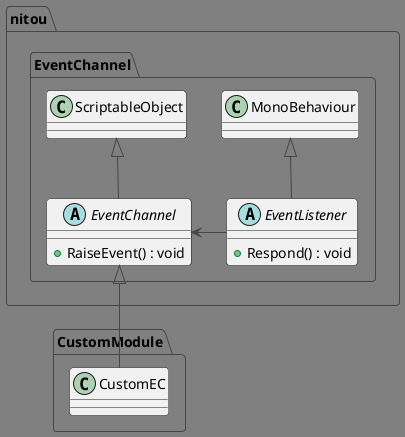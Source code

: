 @startuml SceneSystem
!theme toy
'!theme vibrant
'!theme amiga
skinparam backgroundColor gray

namespace nitou{

    namespace EventChannel{

        ' イベントの発行元
        abstract class EventChannel{
            + RaiseEvent() : void
        }

        abstract class EventListener{
            + Respond() : void
        }

        ' -----------------
        ' 継承元
        EventChannel -up-|> ScriptableObject
        EventListener -up-|> MonoBehaviour
        ' 依存関係
        EventChannel <-right- EventListener
    }

}


package CustomModule{

    class CustomEC{}

    ' 継承
    CustomEC -up-|> nitou.EventChannel.EventChannel
}


@enduml
